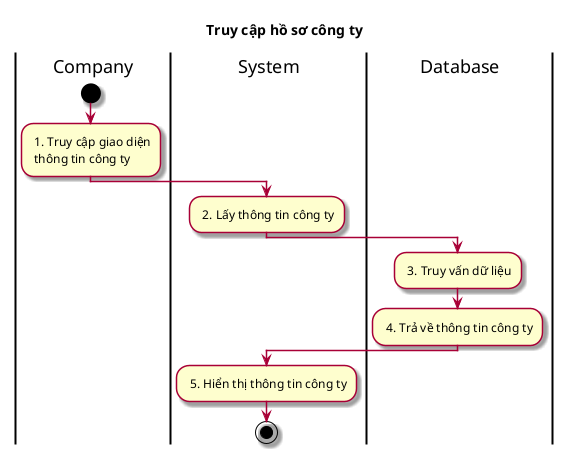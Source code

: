 @startuml ActTruyCapHoSoCongTy
skin rose
title Truy cập hồ sơ công ty
|Company|
start
: 1. Truy cập giao diện\n thông tin công ty;
|System|
: 2. Lấy thông tin công ty;
|Database|
: 3. Truy vấn dữ liệu;
: 4. Trả về thông tin công ty;
|System|
: 5. Hiển thị thông tin công ty;
stop
@enduml
```